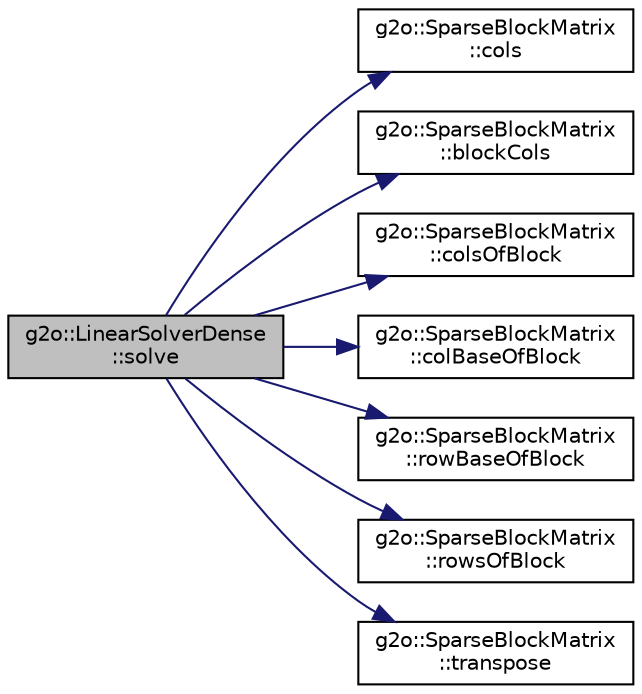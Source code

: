 digraph "g2o::LinearSolverDense::solve"
{
  edge [fontname="Helvetica",fontsize="10",labelfontname="Helvetica",labelfontsize="10"];
  node [fontname="Helvetica",fontsize="10",shape=record];
  rankdir="LR";
  Node2 [label="g2o::LinearSolverDense\l::solve",height=0.2,width=0.4,color="black", fillcolor="grey75", style="filled", fontcolor="black"];
  Node2 -> Node3 [color="midnightblue",fontsize="10",style="solid",fontname="Helvetica"];
  Node3 [label="g2o::SparseBlockMatrix\l::cols",height=0.2,width=0.4,color="black", fillcolor="white", style="filled",URL="$classg2o_1_1_sparse_block_matrix.html#ac9dfcc991976a6c21dcbed961f06282d",tooltip="columns of the matrix "];
  Node2 -> Node4 [color="midnightblue",fontsize="10",style="solid",fontname="Helvetica"];
  Node4 [label="g2o::SparseBlockMatrix\l::blockCols",height=0.2,width=0.4,color="black", fillcolor="white", style="filled",URL="$classg2o_1_1_sparse_block_matrix.html#ab818f8923b845d08a38e8de1145fbb65",tooltip="the block matrices per block-column "];
  Node2 -> Node5 [color="midnightblue",fontsize="10",style="solid",fontname="Helvetica"];
  Node5 [label="g2o::SparseBlockMatrix\l::colsOfBlock",height=0.2,width=0.4,color="black", fillcolor="white", style="filled",URL="$classg2o_1_1_sparse_block_matrix.html#afe3ef87aecd7a76eab27e91131dbe0c1",tooltip="how many cols does the block at block-col c has? "];
  Node2 -> Node6 [color="midnightblue",fontsize="10",style="solid",fontname="Helvetica"];
  Node6 [label="g2o::SparseBlockMatrix\l::colBaseOfBlock",height=0.2,width=0.4,color="black", fillcolor="white", style="filled",URL="$classg2o_1_1_sparse_block_matrix.html#a502857f0a792ad37055964705a983590",tooltip="where does the col at block-col r starts? "];
  Node2 -> Node7 [color="midnightblue",fontsize="10",style="solid",fontname="Helvetica"];
  Node7 [label="g2o::SparseBlockMatrix\l::rowBaseOfBlock",height=0.2,width=0.4,color="black", fillcolor="white", style="filled",URL="$classg2o_1_1_sparse_block_matrix.html#af718590d044a1b44e4079136c29efcd1",tooltip="where does the row at block-row r starts? "];
  Node2 -> Node8 [color="midnightblue",fontsize="10",style="solid",fontname="Helvetica"];
  Node8 [label="g2o::SparseBlockMatrix\l::rowsOfBlock",height=0.2,width=0.4,color="black", fillcolor="white", style="filled",URL="$classg2o_1_1_sparse_block_matrix.html#a637d4a6d2d6f444be55a158497c8a07c",tooltip="how many rows does the block at block-row r has? "];
  Node2 -> Node9 [color="midnightblue",fontsize="10",style="solid",fontname="Helvetica"];
  Node9 [label="g2o::SparseBlockMatrix\l::transpose",height=0.2,width=0.4,color="black", fillcolor="white", style="filled",URL="$classg2o_1_1_sparse_block_matrix.html#a2d449bb4054991867a9b50b6c0d978eb",tooltip="transposes a block matrix, The transposed type should match the argument false on failure ..."];
}
